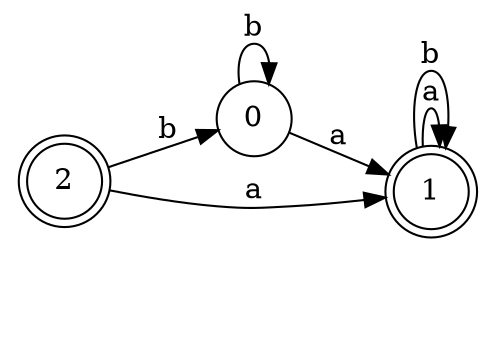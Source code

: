 digraph n3_5 {
__start0 [label="" shape="none"];

rankdir=LR;
size="8,5";

s0 [style="filled", color="black", fillcolor="white" shape="circle", label="0"];
s1 [style="rounded,filled", color="black", fillcolor="white" shape="doublecircle", label="1"];
s2 [style="rounded,filled", color="black", fillcolor="white" shape="doublecircle", label="2"];
s0 -> s1 [label="a"];
s0 -> s0 [label="b"];
s1 -> s1 [label="a"];
s1 -> s1 [label="b"];
s2 -> s1 [label="a"];
s2 -> s0 [label="b"];

}
